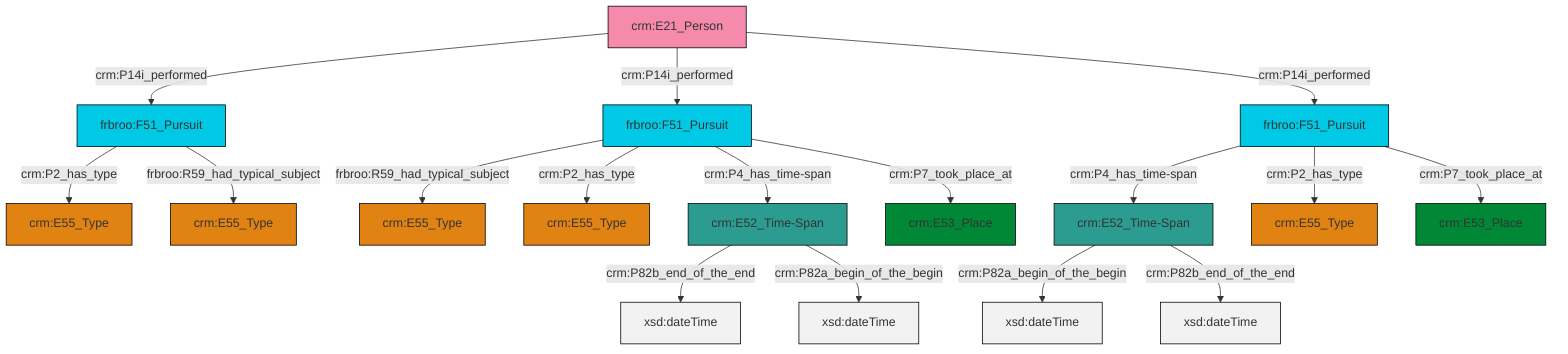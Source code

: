 graph TD
classDef Literal fill:#f2f2f2,stroke:#000000;
classDef CRM_Entity fill:#FFFFFF,stroke:#000000;
classDef Temporal_Entity fill:#00C9E6, stroke:#000000;
classDef Type fill:#E18312, stroke:#000000;
classDef Time-Span fill:#2C9C91, stroke:#000000;
classDef Appellation fill:#FFEB7F, stroke:#000000;
classDef Place fill:#008836, stroke:#000000;
classDef Persistent_Item fill:#B266B2, stroke:#000000;
classDef Conceptual_Object fill:#FFD700, stroke:#000000;
classDef Physical_Thing fill:#D2B48C, stroke:#000000;
classDef Actor fill:#f58aad, stroke:#000000;
classDef PC_Classes fill:#4ce600, stroke:#000000;
classDef Multi fill:#cccccc,stroke:#000000;

2["frbroo:F51_Pursuit"]:::Temporal_Entity -->|crm:P4_has_time-span| 3["crm:E52_Time-Span"]:::Time-Span
6["frbroo:F51_Pursuit"]:::Temporal_Entity -->|frbroo:R59_had_typical_subject| 7["crm:E55_Type"]:::Type
6["frbroo:F51_Pursuit"]:::Temporal_Entity -->|crm:P2_has_type| 8["crm:E55_Type"]:::Type
3["crm:E52_Time-Span"]:::Time-Span -->|crm:P82a_begin_of_the_begin| 9[xsd:dateTime]:::Literal
10["frbroo:F51_Pursuit"]:::Temporal_Entity -->|crm:P2_has_type| 0["crm:E55_Type"]:::Type
13["crm:E52_Time-Span"]:::Time-Span -->|crm:P82b_end_of_the_end| 14[xsd:dateTime]:::Literal
2["frbroo:F51_Pursuit"]:::Temporal_Entity -->|crm:P2_has_type| 11["crm:E55_Type"]:::Type
2["frbroo:F51_Pursuit"]:::Temporal_Entity -->|crm:P7_took_place_at| 19["crm:E53_Place"]:::Place
4["crm:E21_Person"]:::Actor -->|crm:P14i_performed| 10["frbroo:F51_Pursuit"]:::Temporal_Entity
6["frbroo:F51_Pursuit"]:::Temporal_Entity -->|crm:P4_has_time-span| 13["crm:E52_Time-Span"]:::Time-Span
4["crm:E21_Person"]:::Actor -->|crm:P14i_performed| 6["frbroo:F51_Pursuit"]:::Temporal_Entity
13["crm:E52_Time-Span"]:::Time-Span -->|crm:P82a_begin_of_the_begin| 23[xsd:dateTime]:::Literal
10["frbroo:F51_Pursuit"]:::Temporal_Entity -->|frbroo:R59_had_typical_subject| 24["crm:E55_Type"]:::Type
4["crm:E21_Person"]:::Actor -->|crm:P14i_performed| 2["frbroo:F51_Pursuit"]:::Temporal_Entity
3["crm:E52_Time-Span"]:::Time-Span -->|crm:P82b_end_of_the_end| 25[xsd:dateTime]:::Literal
6["frbroo:F51_Pursuit"]:::Temporal_Entity -->|crm:P7_took_place_at| 26["crm:E53_Place"]:::Place
